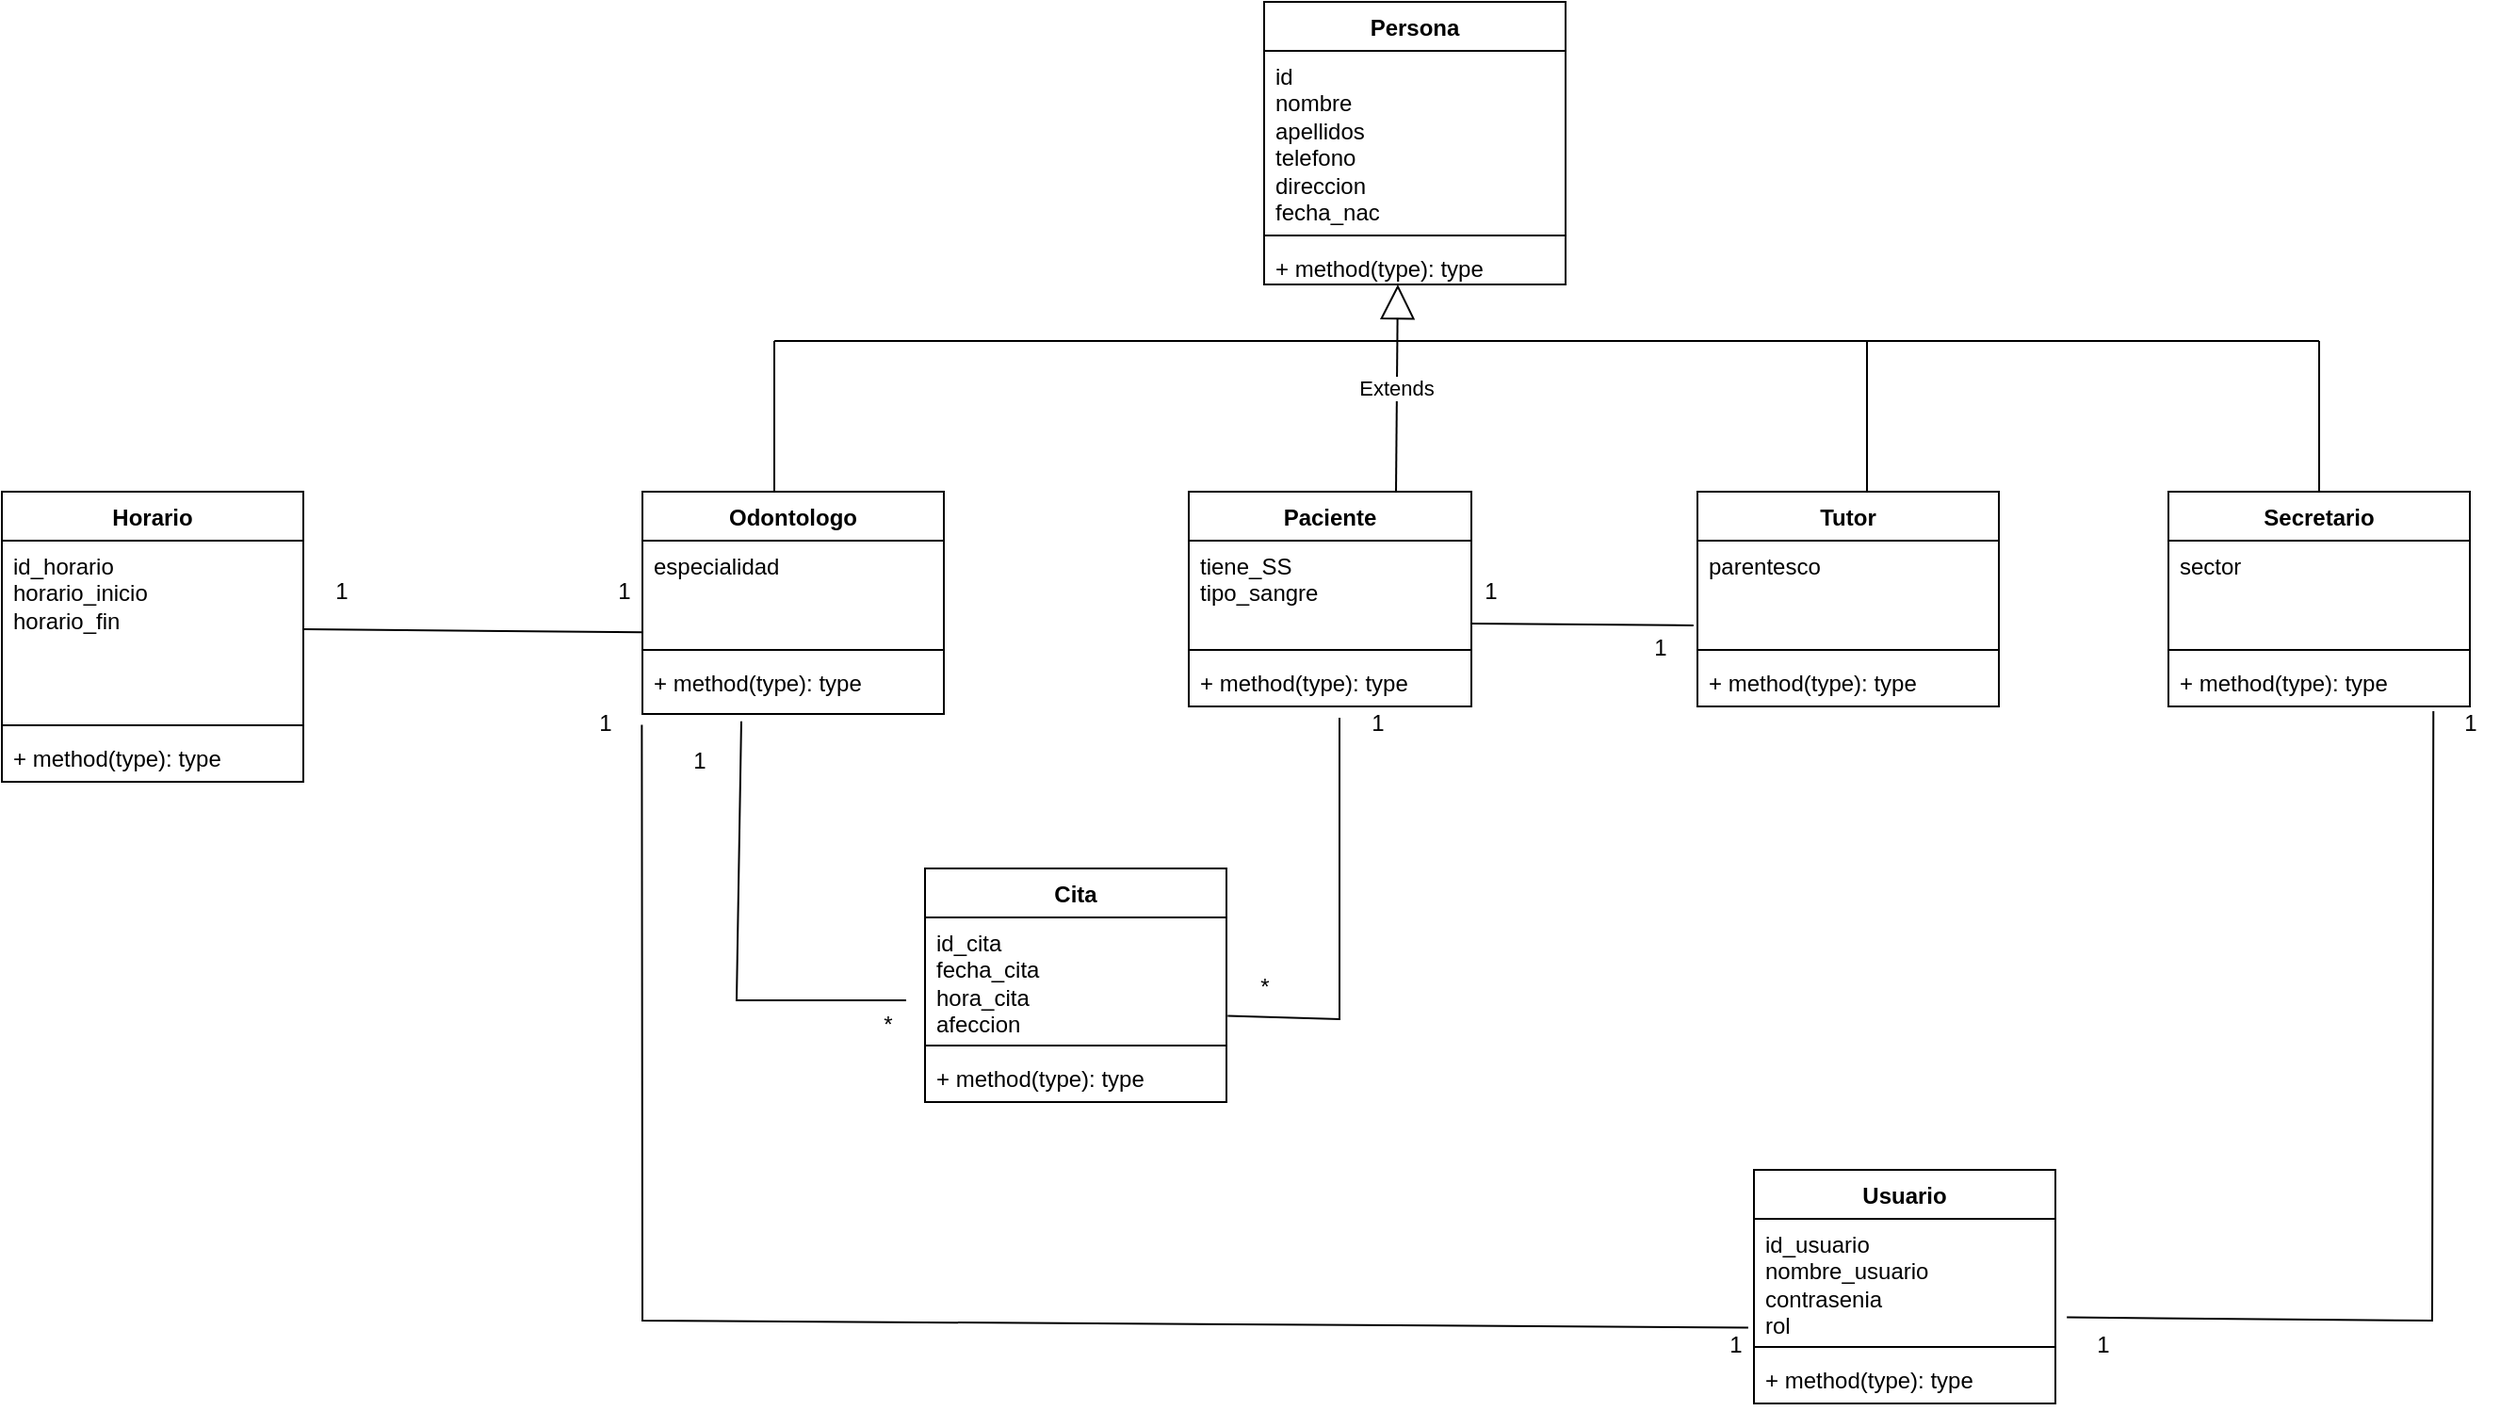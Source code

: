 <mxfile version="24.7.7">
  <diagram name="Página-1" id="TaM--8ME963jykFJIzcG">
    <mxGraphModel dx="1947" dy="434" grid="1" gridSize="10" guides="1" tooltips="1" connect="1" arrows="1" fold="1" page="1" pageScale="1" pageWidth="827" pageHeight="1169" math="0" shadow="0">
      <root>
        <mxCell id="0" />
        <mxCell id="1" parent="0" />
        <mxCell id="BsSf5HGkTNtAmCGuz6Yj-1" value="Persona" style="swimlane;fontStyle=1;align=center;verticalAlign=top;childLayout=stackLayout;horizontal=1;startSize=26;horizontalStack=0;resizeParent=1;resizeParentMax=0;resizeLast=0;collapsible=1;marginBottom=0;whiteSpace=wrap;html=1;" parent="1" vertex="1">
          <mxGeometry x="380" y="20" width="160" height="150" as="geometry">
            <mxRectangle x="350" y="30" width="100" height="30" as="alternateBounds" />
          </mxGeometry>
        </mxCell>
        <mxCell id="BsSf5HGkTNtAmCGuz6Yj-2" value="&lt;div&gt;&lt;span style=&quot;background-color: initial;&quot;&gt;id&lt;/span&gt;&lt;/div&gt;&lt;div&gt;&lt;span style=&quot;background-color: initial;&quot;&gt;nombre&lt;/span&gt;&lt;br&gt;&lt;/div&gt;&lt;div&gt;apellidos&lt;/div&gt;&lt;div&gt;telefono&lt;/div&gt;&lt;div&gt;direccion&lt;/div&gt;&lt;div&gt;fecha_nac&lt;/div&gt;&lt;div&gt;&lt;br&gt;&lt;/div&gt;" style="text;strokeColor=none;fillColor=none;align=left;verticalAlign=top;spacingLeft=4;spacingRight=4;overflow=hidden;rotatable=0;points=[[0,0.5],[1,0.5]];portConstraint=eastwest;whiteSpace=wrap;html=1;" parent="BsSf5HGkTNtAmCGuz6Yj-1" vertex="1">
          <mxGeometry y="26" width="160" height="94" as="geometry" />
        </mxCell>
        <mxCell id="BsSf5HGkTNtAmCGuz6Yj-3" value="" style="line;strokeWidth=1;fillColor=none;align=left;verticalAlign=middle;spacingTop=-1;spacingLeft=3;spacingRight=3;rotatable=0;labelPosition=right;points=[];portConstraint=eastwest;strokeColor=inherit;" parent="BsSf5HGkTNtAmCGuz6Yj-1" vertex="1">
          <mxGeometry y="120" width="160" height="8" as="geometry" />
        </mxCell>
        <mxCell id="BsSf5HGkTNtAmCGuz6Yj-4" value="+ method(type): type" style="text;strokeColor=none;fillColor=none;align=left;verticalAlign=top;spacingLeft=4;spacingRight=4;overflow=hidden;rotatable=0;points=[[0,0.5],[1,0.5]];portConstraint=eastwest;whiteSpace=wrap;html=1;" parent="BsSf5HGkTNtAmCGuz6Yj-1" vertex="1">
          <mxGeometry y="128" width="160" height="22" as="geometry" />
        </mxCell>
        <mxCell id="BsSf5HGkTNtAmCGuz6Yj-5" value="Odontologo" style="swimlane;fontStyle=1;align=center;verticalAlign=top;childLayout=stackLayout;horizontal=1;startSize=26;horizontalStack=0;resizeParent=1;resizeParentMax=0;resizeLast=0;collapsible=1;marginBottom=0;whiteSpace=wrap;html=1;" parent="1" vertex="1">
          <mxGeometry x="50" y="280" width="160" height="118" as="geometry" />
        </mxCell>
        <mxCell id="BsSf5HGkTNtAmCGuz6Yj-6" value="&lt;div&gt;especialidad&lt;/div&gt;" style="text;strokeColor=none;fillColor=none;align=left;verticalAlign=top;spacingLeft=4;spacingRight=4;overflow=hidden;rotatable=0;points=[[0,0.5],[1,0.5]];portConstraint=eastwest;whiteSpace=wrap;html=1;" parent="BsSf5HGkTNtAmCGuz6Yj-5" vertex="1">
          <mxGeometry y="26" width="160" height="54" as="geometry" />
        </mxCell>
        <mxCell id="BsSf5HGkTNtAmCGuz6Yj-7" value="" style="line;strokeWidth=1;fillColor=none;align=left;verticalAlign=middle;spacingTop=-1;spacingLeft=3;spacingRight=3;rotatable=0;labelPosition=right;points=[];portConstraint=eastwest;strokeColor=inherit;" parent="BsSf5HGkTNtAmCGuz6Yj-5" vertex="1">
          <mxGeometry y="80" width="160" height="8" as="geometry" />
        </mxCell>
        <mxCell id="BsSf5HGkTNtAmCGuz6Yj-8" value="+ method(type): type" style="text;strokeColor=none;fillColor=none;align=left;verticalAlign=top;spacingLeft=4;spacingRight=4;overflow=hidden;rotatable=0;points=[[0,0.5],[1,0.5]];portConstraint=eastwest;whiteSpace=wrap;html=1;" parent="BsSf5HGkTNtAmCGuz6Yj-5" vertex="1">
          <mxGeometry y="88" width="160" height="30" as="geometry" />
        </mxCell>
        <mxCell id="BsSf5HGkTNtAmCGuz6Yj-14" value="Tutor" style="swimlane;fontStyle=1;align=center;verticalAlign=top;childLayout=stackLayout;horizontal=1;startSize=26;horizontalStack=0;resizeParent=1;resizeParentMax=0;resizeLast=0;collapsible=1;marginBottom=0;whiteSpace=wrap;html=1;" parent="1" vertex="1">
          <mxGeometry x="610" y="280" width="160" height="114" as="geometry" />
        </mxCell>
        <mxCell id="BsSf5HGkTNtAmCGuz6Yj-15" value="&lt;div&gt;parentesco&lt;/div&gt;&lt;div&gt;&lt;br&gt;&lt;/div&gt;" style="text;strokeColor=none;fillColor=none;align=left;verticalAlign=top;spacingLeft=4;spacingRight=4;overflow=hidden;rotatable=0;points=[[0,0.5],[1,0.5]];portConstraint=eastwest;whiteSpace=wrap;html=1;" parent="BsSf5HGkTNtAmCGuz6Yj-14" vertex="1">
          <mxGeometry y="26" width="160" height="54" as="geometry" />
        </mxCell>
        <mxCell id="BsSf5HGkTNtAmCGuz6Yj-16" value="" style="line;strokeWidth=1;fillColor=none;align=left;verticalAlign=middle;spacingTop=-1;spacingLeft=3;spacingRight=3;rotatable=0;labelPosition=right;points=[];portConstraint=eastwest;strokeColor=inherit;" parent="BsSf5HGkTNtAmCGuz6Yj-14" vertex="1">
          <mxGeometry y="80" width="160" height="8" as="geometry" />
        </mxCell>
        <mxCell id="BsSf5HGkTNtAmCGuz6Yj-17" value="+ method(type): type" style="text;strokeColor=none;fillColor=none;align=left;verticalAlign=top;spacingLeft=4;spacingRight=4;overflow=hidden;rotatable=0;points=[[0,0.5],[1,0.5]];portConstraint=eastwest;whiteSpace=wrap;html=1;" parent="BsSf5HGkTNtAmCGuz6Yj-14" vertex="1">
          <mxGeometry y="88" width="160" height="26" as="geometry" />
        </mxCell>
        <mxCell id="BsSf5HGkTNtAmCGuz6Yj-33" value="Secretario" style="swimlane;fontStyle=1;align=center;verticalAlign=top;childLayout=stackLayout;horizontal=1;startSize=26;horizontalStack=0;resizeParent=1;resizeParentMax=0;resizeLast=0;collapsible=1;marginBottom=0;whiteSpace=wrap;html=1;" parent="1" vertex="1">
          <mxGeometry x="860" y="280" width="160" height="114" as="geometry" />
        </mxCell>
        <mxCell id="BsSf5HGkTNtAmCGuz6Yj-34" value="&lt;div&gt;sector&lt;/div&gt;" style="text;strokeColor=none;fillColor=none;align=left;verticalAlign=top;spacingLeft=4;spacingRight=4;overflow=hidden;rotatable=0;points=[[0,0.5],[1,0.5]];portConstraint=eastwest;whiteSpace=wrap;html=1;" parent="BsSf5HGkTNtAmCGuz6Yj-33" vertex="1">
          <mxGeometry y="26" width="160" height="54" as="geometry" />
        </mxCell>
        <mxCell id="BsSf5HGkTNtAmCGuz6Yj-35" value="" style="line;strokeWidth=1;fillColor=none;align=left;verticalAlign=middle;spacingTop=-1;spacingLeft=3;spacingRight=3;rotatable=0;labelPosition=right;points=[];portConstraint=eastwest;strokeColor=inherit;" parent="BsSf5HGkTNtAmCGuz6Yj-33" vertex="1">
          <mxGeometry y="80" width="160" height="8" as="geometry" />
        </mxCell>
        <mxCell id="BsSf5HGkTNtAmCGuz6Yj-36" value="+ method(type): type" style="text;strokeColor=none;fillColor=none;align=left;verticalAlign=top;spacingLeft=4;spacingRight=4;overflow=hidden;rotatable=0;points=[[0,0.5],[1,0.5]];portConstraint=eastwest;whiteSpace=wrap;html=1;" parent="BsSf5HGkTNtAmCGuz6Yj-33" vertex="1">
          <mxGeometry y="88" width="160" height="26" as="geometry" />
        </mxCell>
        <mxCell id="BsSf5HGkTNtAmCGuz6Yj-37" value="Cita" style="swimlane;fontStyle=1;align=center;verticalAlign=top;childLayout=stackLayout;horizontal=1;startSize=26;horizontalStack=0;resizeParent=1;resizeParentMax=0;resizeLast=0;collapsible=1;marginBottom=0;whiteSpace=wrap;html=1;" parent="1" vertex="1">
          <mxGeometry x="200" y="480" width="160" height="124" as="geometry" />
        </mxCell>
        <mxCell id="BsSf5HGkTNtAmCGuz6Yj-38" value="id_cita&lt;div&gt;fecha_cita&lt;/div&gt;&lt;div&gt;hora_cita&lt;/div&gt;&lt;div&gt;afeccion&lt;/div&gt;" style="text;strokeColor=none;fillColor=none;align=left;verticalAlign=top;spacingLeft=4;spacingRight=4;overflow=hidden;rotatable=0;points=[[0,0.5],[1,0.5]];portConstraint=eastwest;whiteSpace=wrap;html=1;" parent="BsSf5HGkTNtAmCGuz6Yj-37" vertex="1">
          <mxGeometry y="26" width="160" height="64" as="geometry" />
        </mxCell>
        <mxCell id="BsSf5HGkTNtAmCGuz6Yj-39" value="" style="line;strokeWidth=1;fillColor=none;align=left;verticalAlign=middle;spacingTop=-1;spacingLeft=3;spacingRight=3;rotatable=0;labelPosition=right;points=[];portConstraint=eastwest;strokeColor=inherit;" parent="BsSf5HGkTNtAmCGuz6Yj-37" vertex="1">
          <mxGeometry y="90" width="160" height="8" as="geometry" />
        </mxCell>
        <mxCell id="BsSf5HGkTNtAmCGuz6Yj-40" value="+ method(type): type" style="text;strokeColor=none;fillColor=none;align=left;verticalAlign=top;spacingLeft=4;spacingRight=4;overflow=hidden;rotatable=0;points=[[0,0.5],[1,0.5]];portConstraint=eastwest;whiteSpace=wrap;html=1;" parent="BsSf5HGkTNtAmCGuz6Yj-37" vertex="1">
          <mxGeometry y="98" width="160" height="26" as="geometry" />
        </mxCell>
        <mxCell id="BsSf5HGkTNtAmCGuz6Yj-41" value="Usuario" style="swimlane;fontStyle=1;align=center;verticalAlign=top;childLayout=stackLayout;horizontal=1;startSize=26;horizontalStack=0;resizeParent=1;resizeParentMax=0;resizeLast=0;collapsible=1;marginBottom=0;whiteSpace=wrap;html=1;" parent="1" vertex="1">
          <mxGeometry x="640" y="640" width="160" height="124" as="geometry" />
        </mxCell>
        <mxCell id="BsSf5HGkTNtAmCGuz6Yj-42" value="id_usuario&lt;div&gt;nombre_usuario&lt;/div&gt;&lt;div&gt;contrasenia&lt;/div&gt;&lt;div&gt;rol&lt;/div&gt;" style="text;strokeColor=none;fillColor=none;align=left;verticalAlign=top;spacingLeft=4;spacingRight=4;overflow=hidden;rotatable=0;points=[[0,0.5],[1,0.5]];portConstraint=eastwest;whiteSpace=wrap;html=1;" parent="BsSf5HGkTNtAmCGuz6Yj-41" vertex="1">
          <mxGeometry y="26" width="160" height="64" as="geometry" />
        </mxCell>
        <mxCell id="BsSf5HGkTNtAmCGuz6Yj-43" value="" style="line;strokeWidth=1;fillColor=none;align=left;verticalAlign=middle;spacingTop=-1;spacingLeft=3;spacingRight=3;rotatable=0;labelPosition=right;points=[];portConstraint=eastwest;strokeColor=inherit;" parent="BsSf5HGkTNtAmCGuz6Yj-41" vertex="1">
          <mxGeometry y="90" width="160" height="8" as="geometry" />
        </mxCell>
        <mxCell id="BsSf5HGkTNtAmCGuz6Yj-44" value="+ method(type): type" style="text;strokeColor=none;fillColor=none;align=left;verticalAlign=top;spacingLeft=4;spacingRight=4;overflow=hidden;rotatable=0;points=[[0,0.5],[1,0.5]];portConstraint=eastwest;whiteSpace=wrap;html=1;" parent="BsSf5HGkTNtAmCGuz6Yj-41" vertex="1">
          <mxGeometry y="98" width="160" height="26" as="geometry" />
        </mxCell>
        <mxCell id="BsSf5HGkTNtAmCGuz6Yj-45" value="Horario" style="swimlane;fontStyle=1;align=center;verticalAlign=top;childLayout=stackLayout;horizontal=1;startSize=26;horizontalStack=0;resizeParent=1;resizeParentMax=0;resizeLast=0;collapsible=1;marginBottom=0;whiteSpace=wrap;html=1;" parent="1" vertex="1">
          <mxGeometry x="-290" y="280" width="160" height="154" as="geometry" />
        </mxCell>
        <mxCell id="BsSf5HGkTNtAmCGuz6Yj-46" value="id_horario&lt;div&gt;horario_inicio&lt;/div&gt;&lt;div&gt;horario_fin&lt;/div&gt;&lt;div&gt;&lt;br&gt;&lt;/div&gt;" style="text;strokeColor=none;fillColor=none;align=left;verticalAlign=top;spacingLeft=4;spacingRight=4;overflow=hidden;rotatable=0;points=[[0,0.5],[1,0.5]];portConstraint=eastwest;whiteSpace=wrap;html=1;" parent="BsSf5HGkTNtAmCGuz6Yj-45" vertex="1">
          <mxGeometry y="26" width="160" height="94" as="geometry" />
        </mxCell>
        <mxCell id="BsSf5HGkTNtAmCGuz6Yj-47" value="" style="line;strokeWidth=1;fillColor=none;align=left;verticalAlign=middle;spacingTop=-1;spacingLeft=3;spacingRight=3;rotatable=0;labelPosition=right;points=[];portConstraint=eastwest;strokeColor=inherit;" parent="BsSf5HGkTNtAmCGuz6Yj-45" vertex="1">
          <mxGeometry y="120" width="160" height="8" as="geometry" />
        </mxCell>
        <mxCell id="BsSf5HGkTNtAmCGuz6Yj-48" value="+ method(type): type" style="text;strokeColor=none;fillColor=none;align=left;verticalAlign=top;spacingLeft=4;spacingRight=4;overflow=hidden;rotatable=0;points=[[0,0.5],[1,0.5]];portConstraint=eastwest;whiteSpace=wrap;html=1;" parent="BsSf5HGkTNtAmCGuz6Yj-45" vertex="1">
          <mxGeometry y="128" width="160" height="26" as="geometry" />
        </mxCell>
        <mxCell id="BsSf5HGkTNtAmCGuz6Yj-18" value="Extends" style="endArrow=block;endSize=16;endFill=0;html=1;rounded=0;exitX=0.5;exitY=0;exitDx=0;exitDy=0;entryX=0.481;entryY=1;entryDx=0;entryDy=0;entryPerimeter=0;" parent="1" edge="1">
          <mxGeometry width="160" relative="1" as="geometry">
            <mxPoint x="450" y="280" as="sourcePoint" />
            <mxPoint x="450.96" y="170" as="targetPoint" />
          </mxGeometry>
        </mxCell>
        <mxCell id="BsSf5HGkTNtAmCGuz6Yj-49" value="Paciente" style="swimlane;fontStyle=1;align=center;verticalAlign=top;childLayout=stackLayout;horizontal=1;startSize=26;horizontalStack=0;resizeParent=1;resizeParentMax=0;resizeLast=0;collapsible=1;marginBottom=0;whiteSpace=wrap;html=1;" parent="1" vertex="1">
          <mxGeometry x="340" y="280" width="150" height="114" as="geometry" />
        </mxCell>
        <mxCell id="BsSf5HGkTNtAmCGuz6Yj-50" value="&lt;div&gt;tiene_SS&lt;/div&gt;&lt;div&gt;tipo_sangre&lt;/div&gt;&lt;div&gt;&lt;br&gt;&lt;/div&gt;" style="text;strokeColor=none;fillColor=none;align=left;verticalAlign=top;spacingLeft=4;spacingRight=4;overflow=hidden;rotatable=0;points=[[0,0.5],[1,0.5]];portConstraint=eastwest;whiteSpace=wrap;html=1;" parent="BsSf5HGkTNtAmCGuz6Yj-49" vertex="1">
          <mxGeometry y="26" width="150" height="54" as="geometry" />
        </mxCell>
        <mxCell id="BsSf5HGkTNtAmCGuz6Yj-51" value="" style="line;strokeWidth=1;fillColor=none;align=left;verticalAlign=middle;spacingTop=-1;spacingLeft=3;spacingRight=3;rotatable=0;labelPosition=right;points=[];portConstraint=eastwest;strokeColor=inherit;" parent="BsSf5HGkTNtAmCGuz6Yj-49" vertex="1">
          <mxGeometry y="80" width="150" height="8" as="geometry" />
        </mxCell>
        <mxCell id="BsSf5HGkTNtAmCGuz6Yj-52" value="+ method(type): type" style="text;strokeColor=none;fillColor=none;align=left;verticalAlign=top;spacingLeft=4;spacingRight=4;overflow=hidden;rotatable=0;points=[[0,0.5],[1,0.5]];portConstraint=eastwest;whiteSpace=wrap;html=1;" parent="BsSf5HGkTNtAmCGuz6Yj-49" vertex="1">
          <mxGeometry y="88" width="150" height="26" as="geometry" />
        </mxCell>
        <mxCell id="BsSf5HGkTNtAmCGuz6Yj-55" value="" style="endArrow=none;html=1;rounded=0;elbow=vertical;entryX=0.328;entryY=1.13;entryDx=0;entryDy=0;entryPerimeter=0;" parent="1" target="BsSf5HGkTNtAmCGuz6Yj-8" edge="1">
          <mxGeometry width="50" height="50" relative="1" as="geometry">
            <mxPoint x="190" y="550" as="sourcePoint" />
            <mxPoint x="170" y="400" as="targetPoint" />
            <Array as="points">
              <mxPoint x="100" y="550" />
            </Array>
          </mxGeometry>
        </mxCell>
        <mxCell id="BsSf5HGkTNtAmCGuz6Yj-57" value="" style="endArrow=none;html=1;rounded=0;elbow=vertical;exitX=1.004;exitY=0.817;exitDx=0;exitDy=0;exitPerimeter=0;" parent="1" source="BsSf5HGkTNtAmCGuz6Yj-38" edge="1">
          <mxGeometry width="50" height="50" relative="1" as="geometry">
            <mxPoint x="280" y="480" as="sourcePoint" />
            <mxPoint x="420" y="400" as="targetPoint" />
            <Array as="points">
              <mxPoint x="420" y="560" />
            </Array>
          </mxGeometry>
        </mxCell>
        <mxCell id="BsSf5HGkTNtAmCGuz6Yj-58" value="1" style="text;html=1;align=center;verticalAlign=middle;resizable=0;points=[];autosize=1;strokeColor=none;fillColor=none;" parent="1" vertex="1">
          <mxGeometry x="65" y="408" width="30" height="30" as="geometry" />
        </mxCell>
        <mxCell id="BsSf5HGkTNtAmCGuz6Yj-59" value="*" style="text;html=1;align=center;verticalAlign=middle;resizable=0;points=[];autosize=1;strokeColor=none;fillColor=none;" parent="1" vertex="1">
          <mxGeometry x="165" y="548" width="30" height="30" as="geometry" />
        </mxCell>
        <mxCell id="BsSf5HGkTNtAmCGuz6Yj-60" value="1" style="text;html=1;align=center;verticalAlign=middle;resizable=0;points=[];autosize=1;strokeColor=none;fillColor=none;" parent="1" vertex="1">
          <mxGeometry x="425" y="388" width="30" height="30" as="geometry" />
        </mxCell>
        <mxCell id="BsSf5HGkTNtAmCGuz6Yj-61" value="*" style="text;html=1;align=center;verticalAlign=middle;resizable=0;points=[];autosize=1;strokeColor=none;fillColor=none;" parent="1" vertex="1">
          <mxGeometry x="365" y="528" width="30" height="30" as="geometry" />
        </mxCell>
        <mxCell id="BsSf5HGkTNtAmCGuz6Yj-62" value="" style="endArrow=none;html=1;rounded=0;elbow=vertical;entryX=-0.013;entryY=0.833;entryDx=0;entryDy=0;entryPerimeter=0;" parent="1" target="BsSf5HGkTNtAmCGuz6Yj-15" edge="1">
          <mxGeometry width="50" height="50" relative="1" as="geometry">
            <mxPoint x="490" y="350" as="sourcePoint" />
            <mxPoint x="540" y="300" as="targetPoint" />
          </mxGeometry>
        </mxCell>
        <mxCell id="BsSf5HGkTNtAmCGuz6Yj-63" value="1" style="text;html=1;align=center;verticalAlign=middle;resizable=0;points=[];autosize=1;strokeColor=none;fillColor=none;" parent="1" vertex="1">
          <mxGeometry x="485" y="318" width="30" height="30" as="geometry" />
        </mxCell>
        <mxCell id="BsSf5HGkTNtAmCGuz6Yj-64" value="1" style="text;html=1;align=center;verticalAlign=middle;resizable=0;points=[];autosize=1;strokeColor=none;fillColor=none;" parent="1" vertex="1">
          <mxGeometry x="575" y="348" width="30" height="30" as="geometry" />
        </mxCell>
        <mxCell id="BsSf5HGkTNtAmCGuz6Yj-66" value="" style="endArrow=none;html=1;rounded=0;elbow=vertical;entryX=-0.019;entryY=0.902;entryDx=0;entryDy=0;entryPerimeter=0;exitX=-0.002;exitY=1.191;exitDx=0;exitDy=0;exitPerimeter=0;" parent="1" source="BsSf5HGkTNtAmCGuz6Yj-8" target="BsSf5HGkTNtAmCGuz6Yj-42" edge="1">
          <mxGeometry width="50" height="50" relative="1" as="geometry">
            <mxPoint x="-40" y="360" as="sourcePoint" />
            <mxPoint x="220" y="710" as="targetPoint" />
            <Array as="points">
              <mxPoint x="50" y="720" />
            </Array>
          </mxGeometry>
        </mxCell>
        <mxCell id="BsSf5HGkTNtAmCGuz6Yj-67" value="" style="endArrow=none;html=1;rounded=0;elbow=vertical;entryX=0.879;entryY=1.094;entryDx=0;entryDy=0;entryPerimeter=0;exitX=1.038;exitY=0.817;exitDx=0;exitDy=0;exitPerimeter=0;" parent="1" source="BsSf5HGkTNtAmCGuz6Yj-42" target="BsSf5HGkTNtAmCGuz6Yj-36" edge="1">
          <mxGeometry width="50" height="50" relative="1" as="geometry">
            <mxPoint x="930" y="400" as="sourcePoint" />
            <mxPoint x="980" y="350" as="targetPoint" />
            <Array as="points">
              <mxPoint x="1000" y="720" />
            </Array>
          </mxGeometry>
        </mxCell>
        <mxCell id="BsSf5HGkTNtAmCGuz6Yj-68" value="1" style="text;html=1;align=center;verticalAlign=middle;resizable=0;points=[];autosize=1;strokeColor=none;fillColor=none;" parent="1" vertex="1">
          <mxGeometry x="15" y="388" width="30" height="30" as="geometry" />
        </mxCell>
        <mxCell id="BsSf5HGkTNtAmCGuz6Yj-69" value="1" style="text;html=1;align=center;verticalAlign=middle;resizable=0;points=[];autosize=1;strokeColor=none;fillColor=none;" parent="1" vertex="1">
          <mxGeometry x="615" y="718" width="30" height="30" as="geometry" />
        </mxCell>
        <mxCell id="BsSf5HGkTNtAmCGuz6Yj-70" value="1" style="text;html=1;align=center;verticalAlign=middle;resizable=0;points=[];autosize=1;strokeColor=none;fillColor=none;" parent="1" vertex="1">
          <mxGeometry x="810" y="718" width="30" height="30" as="geometry" />
        </mxCell>
        <mxCell id="BsSf5HGkTNtAmCGuz6Yj-71" value="1" style="text;html=1;align=center;verticalAlign=middle;resizable=0;points=[];autosize=1;strokeColor=none;fillColor=none;" parent="1" vertex="1">
          <mxGeometry x="1005" y="388" width="30" height="30" as="geometry" />
        </mxCell>
        <mxCell id="BsSf5HGkTNtAmCGuz6Yj-73" value="" style="endArrow=none;html=1;rounded=0;elbow=vertical;exitX=1;exitY=0.5;exitDx=0;exitDy=0;entryX=-0.002;entryY=0.901;entryDx=0;entryDy=0;entryPerimeter=0;" parent="1" source="BsSf5HGkTNtAmCGuz6Yj-46" target="BsSf5HGkTNtAmCGuz6Yj-6" edge="1">
          <mxGeometry width="50" height="50" relative="1" as="geometry">
            <mxPoint x="-60" y="400" as="sourcePoint" />
            <mxPoint x="-10" y="350" as="targetPoint" />
          </mxGeometry>
        </mxCell>
        <mxCell id="BsSf5HGkTNtAmCGuz6Yj-74" value="1" style="text;html=1;align=center;verticalAlign=middle;resizable=0;points=[];autosize=1;strokeColor=none;fillColor=none;" parent="1" vertex="1">
          <mxGeometry x="-125" y="318" width="30" height="30" as="geometry" />
        </mxCell>
        <mxCell id="BsSf5HGkTNtAmCGuz6Yj-75" value="1" style="text;html=1;align=center;verticalAlign=middle;resizable=0;points=[];autosize=1;strokeColor=none;fillColor=none;" parent="1" vertex="1">
          <mxGeometry x="25" y="318" width="30" height="30" as="geometry" />
        </mxCell>
        <mxCell id="BsSf5HGkTNtAmCGuz6Yj-79" value="" style="endArrow=none;html=1;rounded=0;elbow=vertical;" parent="1" edge="1">
          <mxGeometry width="50" height="50" relative="1" as="geometry">
            <mxPoint x="120" y="280" as="sourcePoint" />
            <mxPoint x="120" y="200" as="targetPoint" />
          </mxGeometry>
        </mxCell>
        <mxCell id="BsSf5HGkTNtAmCGuz6Yj-82" value="" style="endArrow=none;html=1;rounded=0;elbow=vertical;" parent="1" edge="1">
          <mxGeometry width="50" height="50" relative="1" as="geometry">
            <mxPoint x="700" y="280" as="sourcePoint" />
            <mxPoint x="700" y="200" as="targetPoint" />
          </mxGeometry>
        </mxCell>
        <mxCell id="BsSf5HGkTNtAmCGuz6Yj-83" value="" style="endArrow=none;html=1;rounded=0;elbow=vertical;" parent="1" edge="1">
          <mxGeometry width="50" height="50" relative="1" as="geometry">
            <mxPoint x="940" y="280" as="sourcePoint" />
            <mxPoint x="940" y="200" as="targetPoint" />
          </mxGeometry>
        </mxCell>
        <mxCell id="BsSf5HGkTNtAmCGuz6Yj-85" value="" style="endArrow=none;html=1;rounded=0;elbow=vertical;" parent="1" edge="1">
          <mxGeometry width="50" height="50" relative="1" as="geometry">
            <mxPoint x="450" y="200" as="sourcePoint" />
            <mxPoint x="940" y="200" as="targetPoint" />
          </mxGeometry>
        </mxCell>
        <mxCell id="G-b2oCFB5amytpcN-RTe-1" value="" style="endArrow=none;html=1;rounded=0;" parent="1" edge="1">
          <mxGeometry width="50" height="50" relative="1" as="geometry">
            <mxPoint x="120" y="200" as="sourcePoint" />
            <mxPoint x="450" y="200" as="targetPoint" />
          </mxGeometry>
        </mxCell>
      </root>
    </mxGraphModel>
  </diagram>
</mxfile>
